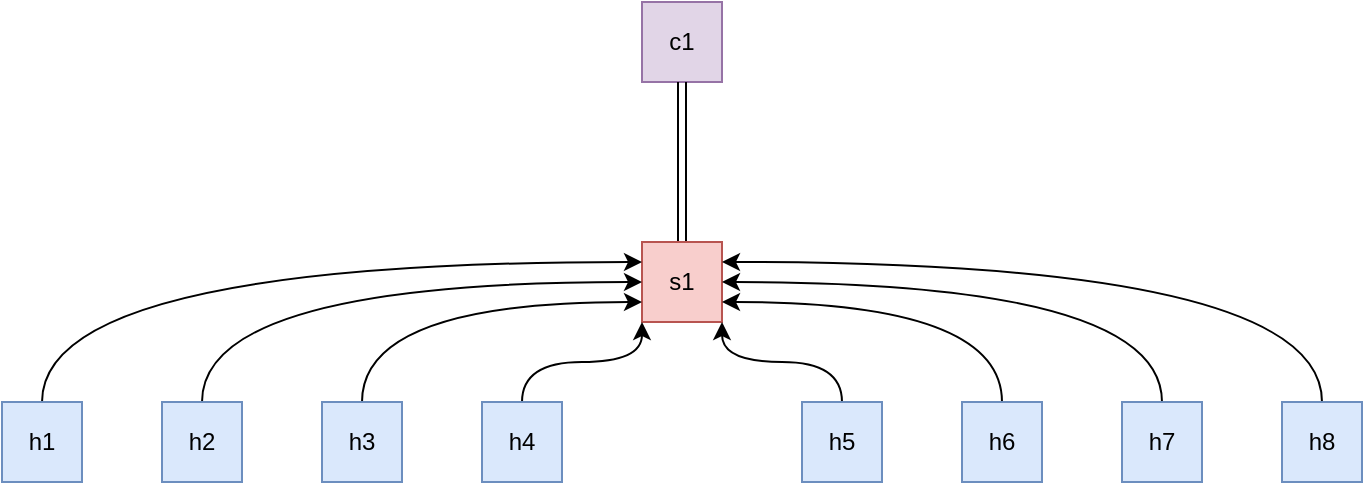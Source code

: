 <mxfile version="13.6.10" type="github"><diagram id="3CxVOlrcOhvgolGpMerp" name="Page-1"><mxGraphModel dx="1038" dy="580" grid="1" gridSize="10" guides="1" tooltips="1" connect="1" arrows="1" fold="1" page="1" pageScale="1" pageWidth="850" pageHeight="1100" math="0" shadow="0"><root><mxCell id="0"/><mxCell id="1" parent="0"/><mxCell id="BWnVk6MdH-dy5T9j3aFY-1" value="c1" style="whiteSpace=wrap;html=1;aspect=fixed;fillColor=#e1d5e7;strokeColor=#9673a6;" vertex="1" parent="1"><mxGeometry x="440" y="120" width="40" height="40" as="geometry"/></mxCell><mxCell id="BWnVk6MdH-dy5T9j3aFY-19" style="edgeStyle=orthogonalEdgeStyle;shape=link;curved=1;rounded=0;orthogonalLoop=1;jettySize=auto;html=1;exitX=0.5;exitY=0;exitDx=0;exitDy=0;entryX=0.5;entryY=1;entryDx=0;entryDy=0;" edge="1" parent="1" source="BWnVk6MdH-dy5T9j3aFY-2" target="BWnVk6MdH-dy5T9j3aFY-1"><mxGeometry relative="1" as="geometry"/></mxCell><mxCell id="BWnVk6MdH-dy5T9j3aFY-2" value="s1" style="whiteSpace=wrap;html=1;aspect=fixed;fillColor=#f8cecc;strokeColor=#b85450;" vertex="1" parent="1"><mxGeometry x="440" y="240" width="40" height="40" as="geometry"/></mxCell><mxCell id="BWnVk6MdH-dy5T9j3aFY-11" style="edgeStyle=orthogonalEdgeStyle;curved=1;rounded=0;orthogonalLoop=1;jettySize=auto;html=1;exitX=0.5;exitY=0;exitDx=0;exitDy=0;entryX=0;entryY=0.25;entryDx=0;entryDy=0;" edge="1" parent="1" source="BWnVk6MdH-dy5T9j3aFY-3" target="BWnVk6MdH-dy5T9j3aFY-2"><mxGeometry relative="1" as="geometry"/></mxCell><mxCell id="BWnVk6MdH-dy5T9j3aFY-3" value="h1" style="whiteSpace=wrap;html=1;aspect=fixed;fillColor=#dae8fc;strokeColor=#6c8ebf;" vertex="1" parent="1"><mxGeometry x="120" y="320" width="40" height="40" as="geometry"/></mxCell><mxCell id="BWnVk6MdH-dy5T9j3aFY-12" style="edgeStyle=orthogonalEdgeStyle;curved=1;rounded=0;orthogonalLoop=1;jettySize=auto;html=1;exitX=0.5;exitY=0;exitDx=0;exitDy=0;entryX=0;entryY=0.5;entryDx=0;entryDy=0;" edge="1" parent="1" source="BWnVk6MdH-dy5T9j3aFY-4" target="BWnVk6MdH-dy5T9j3aFY-2"><mxGeometry relative="1" as="geometry"/></mxCell><mxCell id="BWnVk6MdH-dy5T9j3aFY-4" value="h2" style="whiteSpace=wrap;html=1;aspect=fixed;fillColor=#dae8fc;strokeColor=#6c8ebf;" vertex="1" parent="1"><mxGeometry x="200" y="320" width="40" height="40" as="geometry"/></mxCell><mxCell id="BWnVk6MdH-dy5T9j3aFY-13" style="edgeStyle=orthogonalEdgeStyle;curved=1;rounded=0;orthogonalLoop=1;jettySize=auto;html=1;exitX=0.5;exitY=0;exitDx=0;exitDy=0;entryX=0;entryY=0.75;entryDx=0;entryDy=0;" edge="1" parent="1" source="BWnVk6MdH-dy5T9j3aFY-5" target="BWnVk6MdH-dy5T9j3aFY-2"><mxGeometry relative="1" as="geometry"/></mxCell><mxCell id="BWnVk6MdH-dy5T9j3aFY-5" value="h3" style="whiteSpace=wrap;html=1;aspect=fixed;fillColor=#dae8fc;strokeColor=#6c8ebf;" vertex="1" parent="1"><mxGeometry x="280" y="320" width="40" height="40" as="geometry"/></mxCell><mxCell id="BWnVk6MdH-dy5T9j3aFY-14" style="edgeStyle=orthogonalEdgeStyle;curved=1;rounded=0;orthogonalLoop=1;jettySize=auto;html=1;exitX=0.5;exitY=0;exitDx=0;exitDy=0;entryX=0;entryY=1;entryDx=0;entryDy=0;" edge="1" parent="1" source="BWnVk6MdH-dy5T9j3aFY-6" target="BWnVk6MdH-dy5T9j3aFY-2"><mxGeometry relative="1" as="geometry"/></mxCell><mxCell id="BWnVk6MdH-dy5T9j3aFY-6" value="h4" style="whiteSpace=wrap;html=1;aspect=fixed;fillColor=#dae8fc;strokeColor=#6c8ebf;" vertex="1" parent="1"><mxGeometry x="360" y="320" width="40" height="40" as="geometry"/></mxCell><mxCell id="BWnVk6MdH-dy5T9j3aFY-18" style="edgeStyle=orthogonalEdgeStyle;curved=1;rounded=0;orthogonalLoop=1;jettySize=auto;html=1;exitX=0.5;exitY=0;exitDx=0;exitDy=0;entryX=1;entryY=0.25;entryDx=0;entryDy=0;" edge="1" parent="1" source="BWnVk6MdH-dy5T9j3aFY-7" target="BWnVk6MdH-dy5T9j3aFY-2"><mxGeometry relative="1" as="geometry"/></mxCell><mxCell id="BWnVk6MdH-dy5T9j3aFY-7" value="h8" style="whiteSpace=wrap;html=1;aspect=fixed;fillColor=#dae8fc;strokeColor=#6c8ebf;" vertex="1" parent="1"><mxGeometry x="760" y="320" width="40" height="40" as="geometry"/></mxCell><mxCell id="BWnVk6MdH-dy5T9j3aFY-17" style="edgeStyle=orthogonalEdgeStyle;curved=1;rounded=0;orthogonalLoop=1;jettySize=auto;html=1;exitX=0.5;exitY=0;exitDx=0;exitDy=0;entryX=1;entryY=0.5;entryDx=0;entryDy=0;" edge="1" parent="1" source="BWnVk6MdH-dy5T9j3aFY-8" target="BWnVk6MdH-dy5T9j3aFY-2"><mxGeometry relative="1" as="geometry"/></mxCell><mxCell id="BWnVk6MdH-dy5T9j3aFY-8" value="h7" style="whiteSpace=wrap;html=1;aspect=fixed;fillColor=#dae8fc;strokeColor=#6c8ebf;" vertex="1" parent="1"><mxGeometry x="680" y="320" width="40" height="40" as="geometry"/></mxCell><mxCell id="BWnVk6MdH-dy5T9j3aFY-16" style="edgeStyle=orthogonalEdgeStyle;curved=1;rounded=0;orthogonalLoop=1;jettySize=auto;html=1;exitX=0.5;exitY=0;exitDx=0;exitDy=0;entryX=1;entryY=0.75;entryDx=0;entryDy=0;" edge="1" parent="1" source="BWnVk6MdH-dy5T9j3aFY-9" target="BWnVk6MdH-dy5T9j3aFY-2"><mxGeometry relative="1" as="geometry"/></mxCell><mxCell id="BWnVk6MdH-dy5T9j3aFY-9" value="h6" style="whiteSpace=wrap;html=1;aspect=fixed;fillColor=#dae8fc;strokeColor=#6c8ebf;" vertex="1" parent="1"><mxGeometry x="600" y="320" width="40" height="40" as="geometry"/></mxCell><mxCell id="BWnVk6MdH-dy5T9j3aFY-15" style="edgeStyle=orthogonalEdgeStyle;curved=1;rounded=0;orthogonalLoop=1;jettySize=auto;html=1;exitX=0.5;exitY=0;exitDx=0;exitDy=0;entryX=1;entryY=1;entryDx=0;entryDy=0;" edge="1" parent="1" source="BWnVk6MdH-dy5T9j3aFY-10" target="BWnVk6MdH-dy5T9j3aFY-2"><mxGeometry relative="1" as="geometry"/></mxCell><mxCell id="BWnVk6MdH-dy5T9j3aFY-10" value="h5" style="whiteSpace=wrap;html=1;aspect=fixed;fillColor=#dae8fc;strokeColor=#6c8ebf;" vertex="1" parent="1"><mxGeometry x="520" y="320" width="40" height="40" as="geometry"/></mxCell></root></mxGraphModel></diagram></mxfile>
